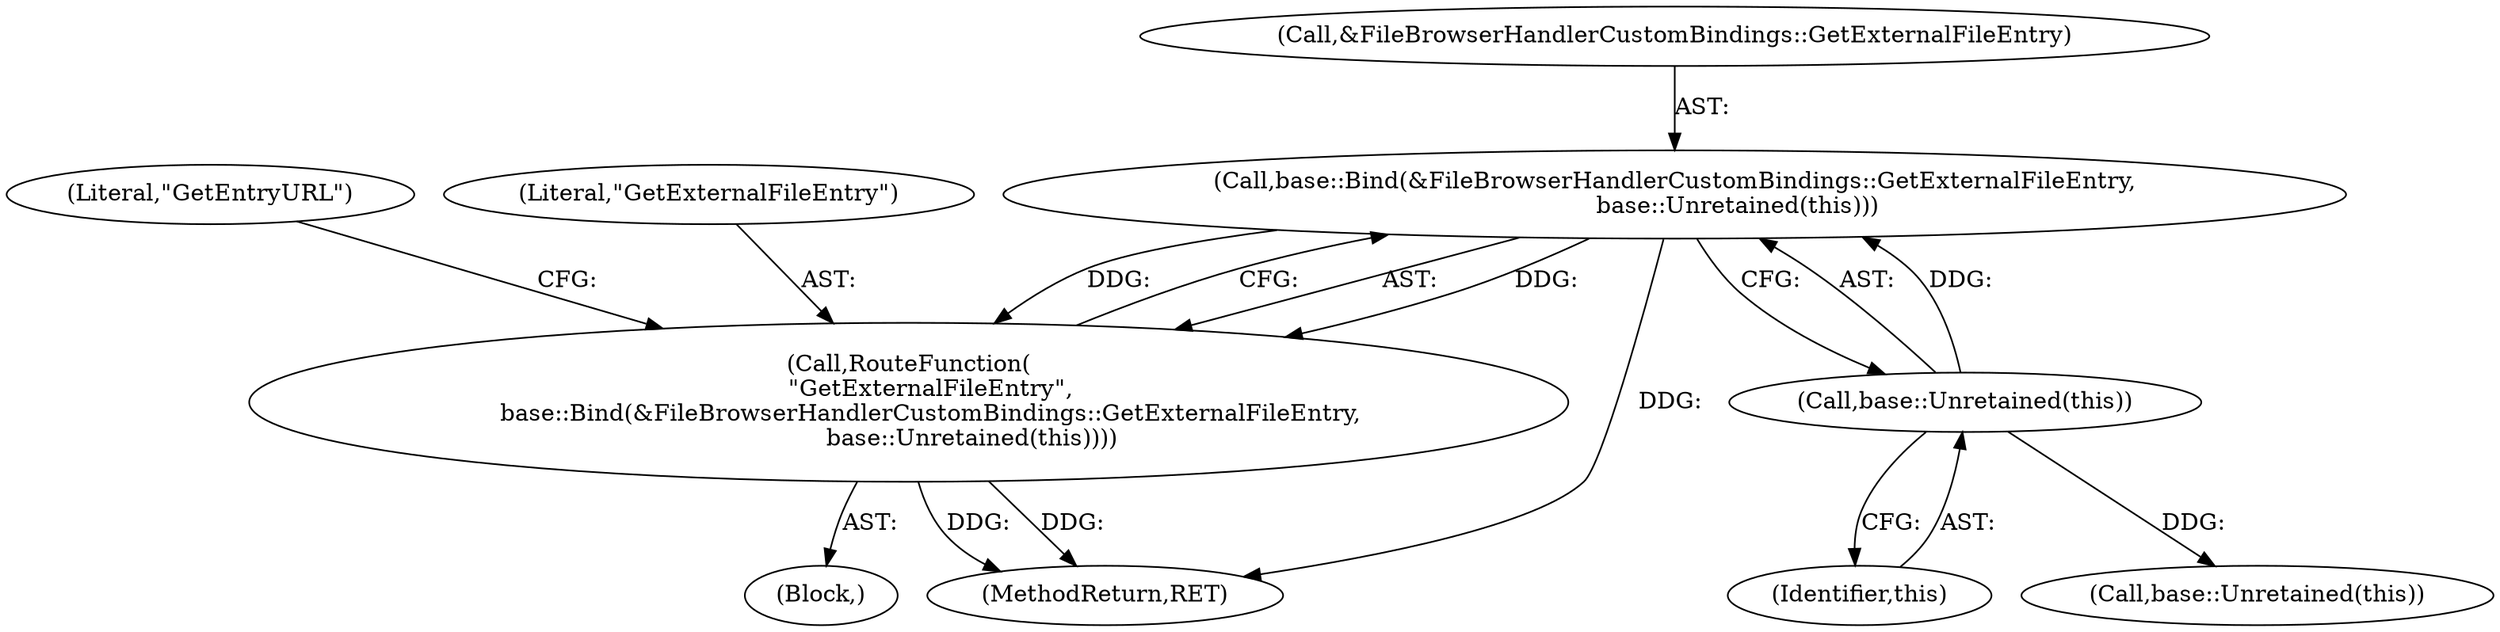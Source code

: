 digraph "1_Chrome_14ff9d0cded8ae8032ef027d1f33c6666a695019_1@del" {
"1000105" [label="(Call,base::Bind(&FileBrowserHandlerCustomBindings::GetExternalFileEntry,\n                 base::Unretained(this)))"];
"1000108" [label="(Call,base::Unretained(this))"];
"1000103" [label="(Call,RouteFunction(\n      \"GetExternalFileEntry\",\n      base::Bind(&FileBrowserHandlerCustomBindings::GetExternalFileEntry,\n                 base::Unretained(this))))"];
"1000115" [label="(Call,base::Unretained(this))"];
"1000102" [label="(Block,)"];
"1000105" [label="(Call,base::Bind(&FileBrowserHandlerCustomBindings::GetExternalFileEntry,\n                 base::Unretained(this)))"];
"1000111" [label="(Literal,\"GetEntryURL\")"];
"1000117" [label="(MethodReturn,RET)"];
"1000106" [label="(Call,&FileBrowserHandlerCustomBindings::GetExternalFileEntry)"];
"1000103" [label="(Call,RouteFunction(\n      \"GetExternalFileEntry\",\n      base::Bind(&FileBrowserHandlerCustomBindings::GetExternalFileEntry,\n                 base::Unretained(this))))"];
"1000108" [label="(Call,base::Unretained(this))"];
"1000104" [label="(Literal,\"GetExternalFileEntry\")"];
"1000109" [label="(Identifier,this)"];
"1000105" -> "1000103"  [label="AST: "];
"1000105" -> "1000108"  [label="CFG: "];
"1000106" -> "1000105"  [label="AST: "];
"1000108" -> "1000105"  [label="AST: "];
"1000103" -> "1000105"  [label="CFG: "];
"1000105" -> "1000117"  [label="DDG: "];
"1000105" -> "1000103"  [label="DDG: "];
"1000105" -> "1000103"  [label="DDG: "];
"1000108" -> "1000105"  [label="DDG: "];
"1000108" -> "1000109"  [label="CFG: "];
"1000109" -> "1000108"  [label="AST: "];
"1000108" -> "1000115"  [label="DDG: "];
"1000103" -> "1000102"  [label="AST: "];
"1000104" -> "1000103"  [label="AST: "];
"1000111" -> "1000103"  [label="CFG: "];
"1000103" -> "1000117"  [label="DDG: "];
"1000103" -> "1000117"  [label="DDG: "];
}
